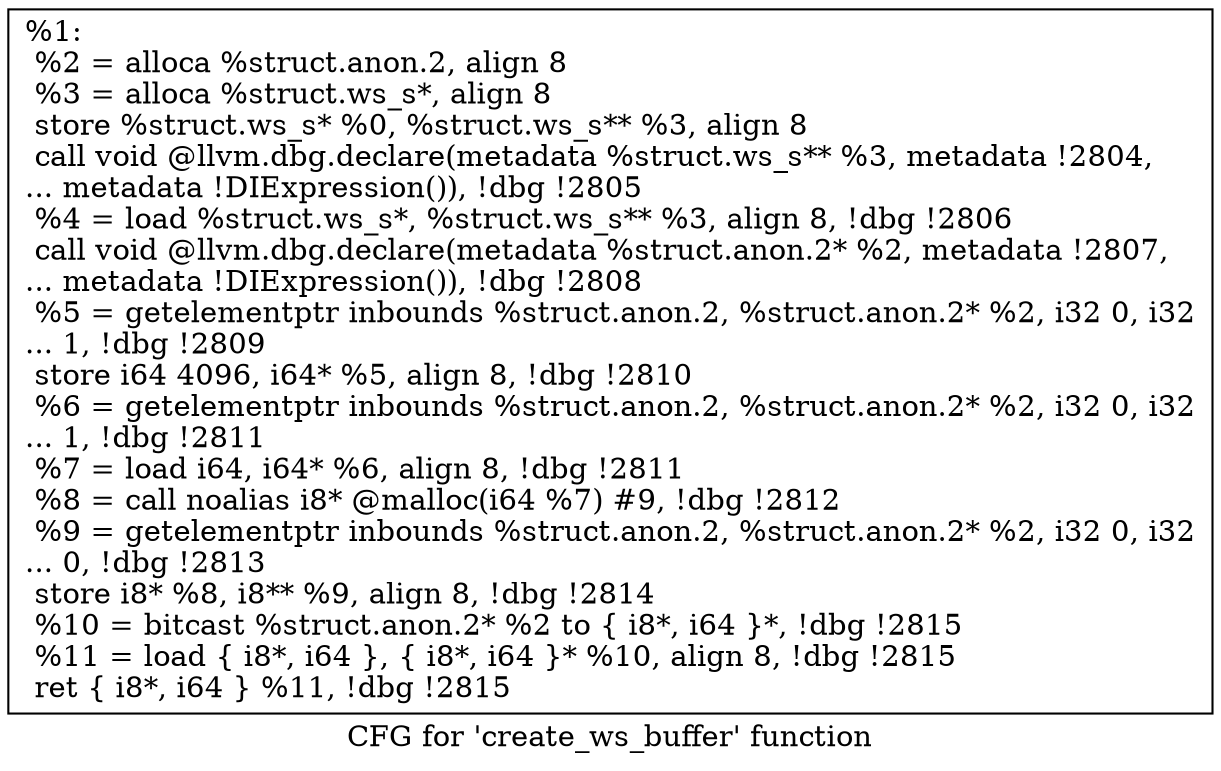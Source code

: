digraph "CFG for 'create_ws_buffer' function" {
	label="CFG for 'create_ws_buffer' function";

	Node0x5568525700f0 [shape=record,label="{%1:\l  %2 = alloca %struct.anon.2, align 8\l  %3 = alloca %struct.ws_s*, align 8\l  store %struct.ws_s* %0, %struct.ws_s** %3, align 8\l  call void @llvm.dbg.declare(metadata %struct.ws_s** %3, metadata !2804,\l... metadata !DIExpression()), !dbg !2805\l  %4 = load %struct.ws_s*, %struct.ws_s** %3, align 8, !dbg !2806\l  call void @llvm.dbg.declare(metadata %struct.anon.2* %2, metadata !2807,\l... metadata !DIExpression()), !dbg !2808\l  %5 = getelementptr inbounds %struct.anon.2, %struct.anon.2* %2, i32 0, i32\l... 1, !dbg !2809\l  store i64 4096, i64* %5, align 8, !dbg !2810\l  %6 = getelementptr inbounds %struct.anon.2, %struct.anon.2* %2, i32 0, i32\l... 1, !dbg !2811\l  %7 = load i64, i64* %6, align 8, !dbg !2811\l  %8 = call noalias i8* @malloc(i64 %7) #9, !dbg !2812\l  %9 = getelementptr inbounds %struct.anon.2, %struct.anon.2* %2, i32 0, i32\l... 0, !dbg !2813\l  store i8* %8, i8** %9, align 8, !dbg !2814\l  %10 = bitcast %struct.anon.2* %2 to \{ i8*, i64 \}*, !dbg !2815\l  %11 = load \{ i8*, i64 \}, \{ i8*, i64 \}* %10, align 8, !dbg !2815\l  ret \{ i8*, i64 \} %11, !dbg !2815\l}"];
}
